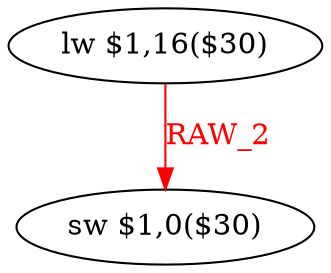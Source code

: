 digraph G1 {
node [shape = ellipse];
i0 [label = "lw $1,16($30)"] ;
i0 ->  i1 [color = red, fontcolor = red, label= "RAW_2"];
i1 [label = "sw $1,0($30)"] ;
}
